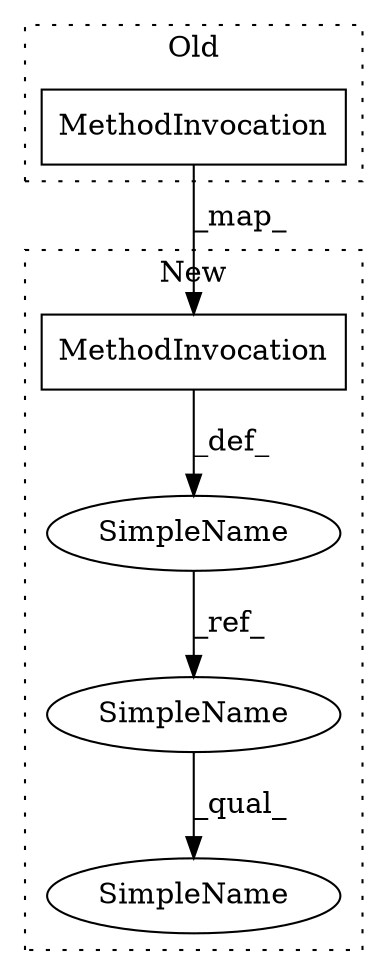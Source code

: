 digraph G {
subgraph cluster0 {
1 [label="MethodInvocation" a="32" s="1347" l="38" shape="box"];
label = "Old";
style="dotted";
}
subgraph cluster1 {
2 [label="MethodInvocation" a="32" s="1339" l="38" shape="box"];
3 [label="SimpleName" a="42" s="1503" l="7" shape="ellipse"];
4 [label="SimpleName" a="42" s="1314" l="7" shape="ellipse"];
5 [label="SimpleName" a="42" s="1503" l="12" shape="ellipse"];
label = "New";
style="dotted";
}
1 -> 2 [label="_map_"];
2 -> 4 [label="_def_"];
3 -> 5 [label="_qual_"];
4 -> 3 [label="_ref_"];
}